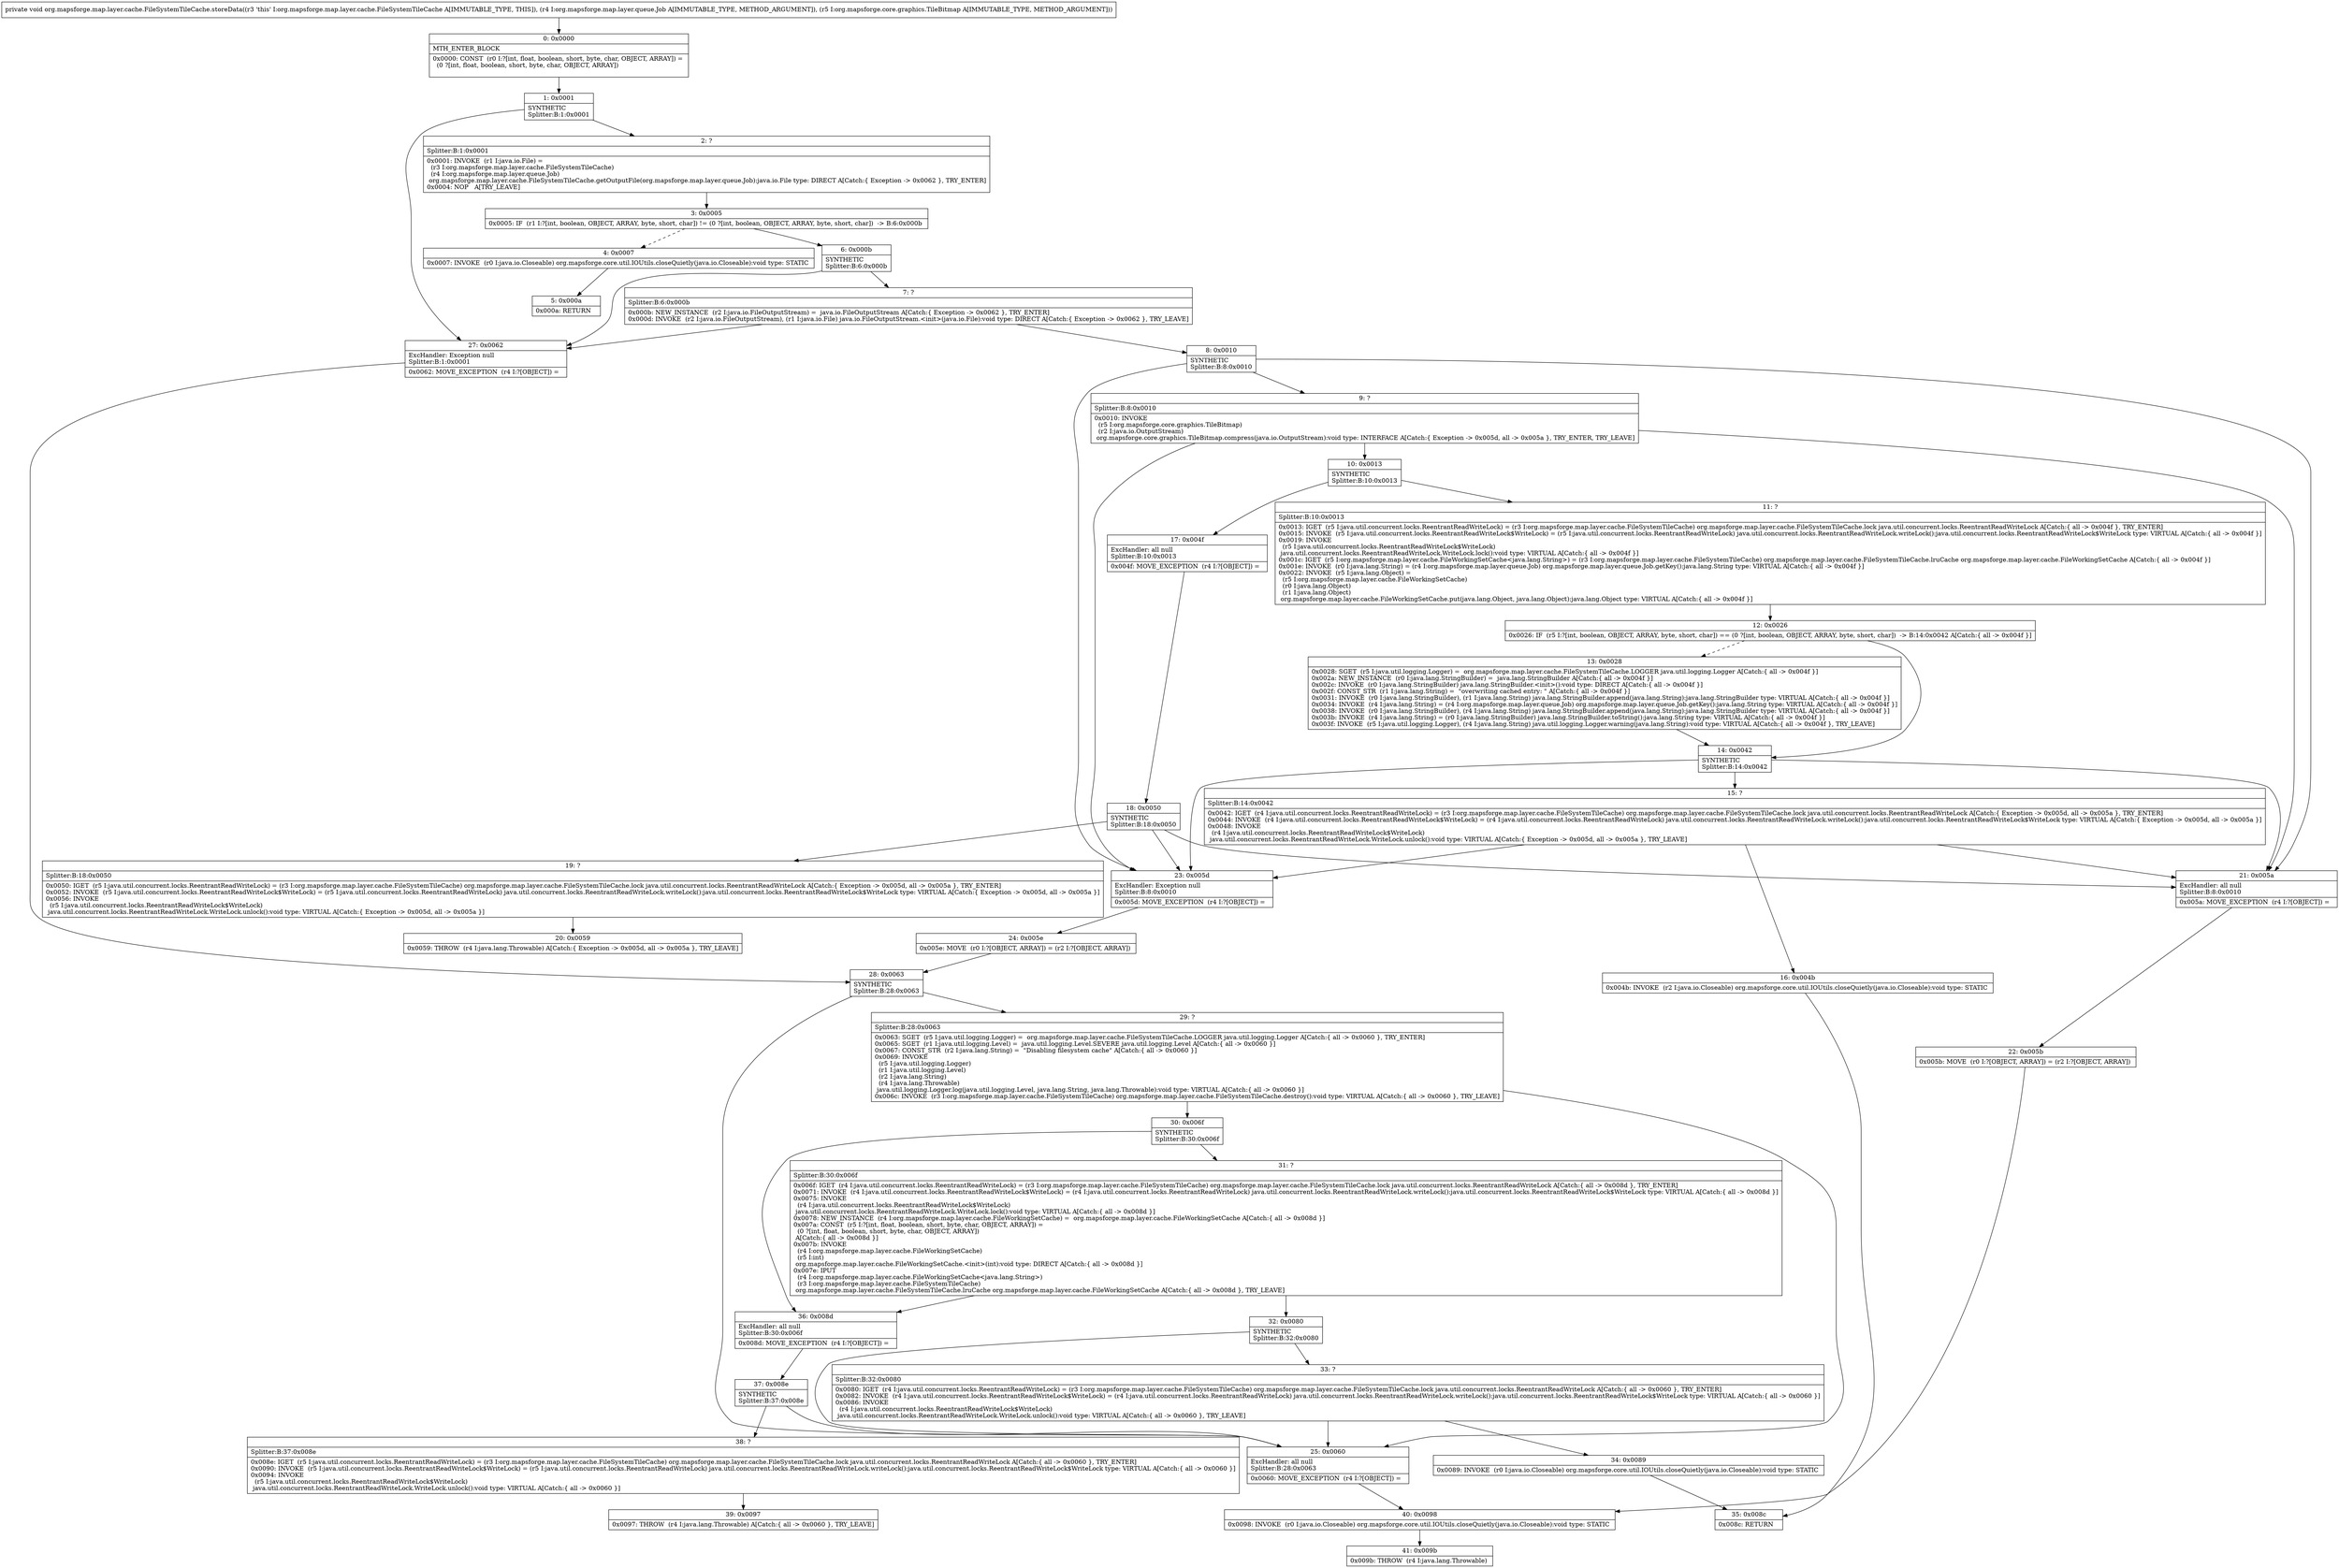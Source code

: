 digraph "CFG fororg.mapsforge.map.layer.cache.FileSystemTileCache.storeData(Lorg\/mapsforge\/map\/layer\/queue\/Job;Lorg\/mapsforge\/core\/graphics\/TileBitmap;)V" {
Node_0 [shape=record,label="{0\:\ 0x0000|MTH_ENTER_BLOCK\l|0x0000: CONST  (r0 I:?[int, float, boolean, short, byte, char, OBJECT, ARRAY]) = \l  (0 ?[int, float, boolean, short, byte, char, OBJECT, ARRAY])\l \l}"];
Node_1 [shape=record,label="{1\:\ 0x0001|SYNTHETIC\lSplitter:B:1:0x0001\l}"];
Node_2 [shape=record,label="{2\:\ ?|Splitter:B:1:0x0001\l|0x0001: INVOKE  (r1 I:java.io.File) = \l  (r3 I:org.mapsforge.map.layer.cache.FileSystemTileCache)\l  (r4 I:org.mapsforge.map.layer.queue.Job)\l org.mapsforge.map.layer.cache.FileSystemTileCache.getOutputFile(org.mapsforge.map.layer.queue.Job):java.io.File type: DIRECT A[Catch:\{ Exception \-\> 0x0062 \}, TRY_ENTER]\l0x0004: NOP   A[TRY_LEAVE]\l}"];
Node_3 [shape=record,label="{3\:\ 0x0005|0x0005: IF  (r1 I:?[int, boolean, OBJECT, ARRAY, byte, short, char]) != (0 ?[int, boolean, OBJECT, ARRAY, byte, short, char])  \-\> B:6:0x000b \l}"];
Node_4 [shape=record,label="{4\:\ 0x0007|0x0007: INVOKE  (r0 I:java.io.Closeable) org.mapsforge.core.util.IOUtils.closeQuietly(java.io.Closeable):void type: STATIC \l}"];
Node_5 [shape=record,label="{5\:\ 0x000a|0x000a: RETURN   \l}"];
Node_6 [shape=record,label="{6\:\ 0x000b|SYNTHETIC\lSplitter:B:6:0x000b\l}"];
Node_7 [shape=record,label="{7\:\ ?|Splitter:B:6:0x000b\l|0x000b: NEW_INSTANCE  (r2 I:java.io.FileOutputStream) =  java.io.FileOutputStream A[Catch:\{ Exception \-\> 0x0062 \}, TRY_ENTER]\l0x000d: INVOKE  (r2 I:java.io.FileOutputStream), (r1 I:java.io.File) java.io.FileOutputStream.\<init\>(java.io.File):void type: DIRECT A[Catch:\{ Exception \-\> 0x0062 \}, TRY_LEAVE]\l}"];
Node_8 [shape=record,label="{8\:\ 0x0010|SYNTHETIC\lSplitter:B:8:0x0010\l}"];
Node_9 [shape=record,label="{9\:\ ?|Splitter:B:8:0x0010\l|0x0010: INVOKE  \l  (r5 I:org.mapsforge.core.graphics.TileBitmap)\l  (r2 I:java.io.OutputStream)\l org.mapsforge.core.graphics.TileBitmap.compress(java.io.OutputStream):void type: INTERFACE A[Catch:\{ Exception \-\> 0x005d, all \-\> 0x005a \}, TRY_ENTER, TRY_LEAVE]\l}"];
Node_10 [shape=record,label="{10\:\ 0x0013|SYNTHETIC\lSplitter:B:10:0x0013\l}"];
Node_11 [shape=record,label="{11\:\ ?|Splitter:B:10:0x0013\l|0x0013: IGET  (r5 I:java.util.concurrent.locks.ReentrantReadWriteLock) = (r3 I:org.mapsforge.map.layer.cache.FileSystemTileCache) org.mapsforge.map.layer.cache.FileSystemTileCache.lock java.util.concurrent.locks.ReentrantReadWriteLock A[Catch:\{ all \-\> 0x004f \}, TRY_ENTER]\l0x0015: INVOKE  (r5 I:java.util.concurrent.locks.ReentrantReadWriteLock$WriteLock) = (r5 I:java.util.concurrent.locks.ReentrantReadWriteLock) java.util.concurrent.locks.ReentrantReadWriteLock.writeLock():java.util.concurrent.locks.ReentrantReadWriteLock$WriteLock type: VIRTUAL A[Catch:\{ all \-\> 0x004f \}]\l0x0019: INVOKE  \l  (r5 I:java.util.concurrent.locks.ReentrantReadWriteLock$WriteLock)\l java.util.concurrent.locks.ReentrantReadWriteLock.WriteLock.lock():void type: VIRTUAL A[Catch:\{ all \-\> 0x004f \}]\l0x001c: IGET  (r5 I:org.mapsforge.map.layer.cache.FileWorkingSetCache\<java.lang.String\>) = (r3 I:org.mapsforge.map.layer.cache.FileSystemTileCache) org.mapsforge.map.layer.cache.FileSystemTileCache.lruCache org.mapsforge.map.layer.cache.FileWorkingSetCache A[Catch:\{ all \-\> 0x004f \}]\l0x001e: INVOKE  (r0 I:java.lang.String) = (r4 I:org.mapsforge.map.layer.queue.Job) org.mapsforge.map.layer.queue.Job.getKey():java.lang.String type: VIRTUAL A[Catch:\{ all \-\> 0x004f \}]\l0x0022: INVOKE  (r5 I:java.lang.Object) = \l  (r5 I:org.mapsforge.map.layer.cache.FileWorkingSetCache)\l  (r0 I:java.lang.Object)\l  (r1 I:java.lang.Object)\l org.mapsforge.map.layer.cache.FileWorkingSetCache.put(java.lang.Object, java.lang.Object):java.lang.Object type: VIRTUAL A[Catch:\{ all \-\> 0x004f \}]\l}"];
Node_12 [shape=record,label="{12\:\ 0x0026|0x0026: IF  (r5 I:?[int, boolean, OBJECT, ARRAY, byte, short, char]) == (0 ?[int, boolean, OBJECT, ARRAY, byte, short, char])  \-\> B:14:0x0042 A[Catch:\{ all \-\> 0x004f \}]\l}"];
Node_13 [shape=record,label="{13\:\ 0x0028|0x0028: SGET  (r5 I:java.util.logging.Logger) =  org.mapsforge.map.layer.cache.FileSystemTileCache.LOGGER java.util.logging.Logger A[Catch:\{ all \-\> 0x004f \}]\l0x002a: NEW_INSTANCE  (r0 I:java.lang.StringBuilder) =  java.lang.StringBuilder A[Catch:\{ all \-\> 0x004f \}]\l0x002c: INVOKE  (r0 I:java.lang.StringBuilder) java.lang.StringBuilder.\<init\>():void type: DIRECT A[Catch:\{ all \-\> 0x004f \}]\l0x002f: CONST_STR  (r1 I:java.lang.String) =  \"overwriting cached entry: \" A[Catch:\{ all \-\> 0x004f \}]\l0x0031: INVOKE  (r0 I:java.lang.StringBuilder), (r1 I:java.lang.String) java.lang.StringBuilder.append(java.lang.String):java.lang.StringBuilder type: VIRTUAL A[Catch:\{ all \-\> 0x004f \}]\l0x0034: INVOKE  (r4 I:java.lang.String) = (r4 I:org.mapsforge.map.layer.queue.Job) org.mapsforge.map.layer.queue.Job.getKey():java.lang.String type: VIRTUAL A[Catch:\{ all \-\> 0x004f \}]\l0x0038: INVOKE  (r0 I:java.lang.StringBuilder), (r4 I:java.lang.String) java.lang.StringBuilder.append(java.lang.String):java.lang.StringBuilder type: VIRTUAL A[Catch:\{ all \-\> 0x004f \}]\l0x003b: INVOKE  (r4 I:java.lang.String) = (r0 I:java.lang.StringBuilder) java.lang.StringBuilder.toString():java.lang.String type: VIRTUAL A[Catch:\{ all \-\> 0x004f \}]\l0x003f: INVOKE  (r5 I:java.util.logging.Logger), (r4 I:java.lang.String) java.util.logging.Logger.warning(java.lang.String):void type: VIRTUAL A[Catch:\{ all \-\> 0x004f \}, TRY_LEAVE]\l}"];
Node_14 [shape=record,label="{14\:\ 0x0042|SYNTHETIC\lSplitter:B:14:0x0042\l}"];
Node_15 [shape=record,label="{15\:\ ?|Splitter:B:14:0x0042\l|0x0042: IGET  (r4 I:java.util.concurrent.locks.ReentrantReadWriteLock) = (r3 I:org.mapsforge.map.layer.cache.FileSystemTileCache) org.mapsforge.map.layer.cache.FileSystemTileCache.lock java.util.concurrent.locks.ReentrantReadWriteLock A[Catch:\{ Exception \-\> 0x005d, all \-\> 0x005a \}, TRY_ENTER]\l0x0044: INVOKE  (r4 I:java.util.concurrent.locks.ReentrantReadWriteLock$WriteLock) = (r4 I:java.util.concurrent.locks.ReentrantReadWriteLock) java.util.concurrent.locks.ReentrantReadWriteLock.writeLock():java.util.concurrent.locks.ReentrantReadWriteLock$WriteLock type: VIRTUAL A[Catch:\{ Exception \-\> 0x005d, all \-\> 0x005a \}]\l0x0048: INVOKE  \l  (r4 I:java.util.concurrent.locks.ReentrantReadWriteLock$WriteLock)\l java.util.concurrent.locks.ReentrantReadWriteLock.WriteLock.unlock():void type: VIRTUAL A[Catch:\{ Exception \-\> 0x005d, all \-\> 0x005a \}, TRY_LEAVE]\l}"];
Node_16 [shape=record,label="{16\:\ 0x004b|0x004b: INVOKE  (r2 I:java.io.Closeable) org.mapsforge.core.util.IOUtils.closeQuietly(java.io.Closeable):void type: STATIC \l}"];
Node_17 [shape=record,label="{17\:\ 0x004f|ExcHandler: all null\lSplitter:B:10:0x0013\l|0x004f: MOVE_EXCEPTION  (r4 I:?[OBJECT]) =  \l}"];
Node_18 [shape=record,label="{18\:\ 0x0050|SYNTHETIC\lSplitter:B:18:0x0050\l}"];
Node_19 [shape=record,label="{19\:\ ?|Splitter:B:18:0x0050\l|0x0050: IGET  (r5 I:java.util.concurrent.locks.ReentrantReadWriteLock) = (r3 I:org.mapsforge.map.layer.cache.FileSystemTileCache) org.mapsforge.map.layer.cache.FileSystemTileCache.lock java.util.concurrent.locks.ReentrantReadWriteLock A[Catch:\{ Exception \-\> 0x005d, all \-\> 0x005a \}, TRY_ENTER]\l0x0052: INVOKE  (r5 I:java.util.concurrent.locks.ReentrantReadWriteLock$WriteLock) = (r5 I:java.util.concurrent.locks.ReentrantReadWriteLock) java.util.concurrent.locks.ReentrantReadWriteLock.writeLock():java.util.concurrent.locks.ReentrantReadWriteLock$WriteLock type: VIRTUAL A[Catch:\{ Exception \-\> 0x005d, all \-\> 0x005a \}]\l0x0056: INVOKE  \l  (r5 I:java.util.concurrent.locks.ReentrantReadWriteLock$WriteLock)\l java.util.concurrent.locks.ReentrantReadWriteLock.WriteLock.unlock():void type: VIRTUAL A[Catch:\{ Exception \-\> 0x005d, all \-\> 0x005a \}]\l}"];
Node_20 [shape=record,label="{20\:\ 0x0059|0x0059: THROW  (r4 I:java.lang.Throwable) A[Catch:\{ Exception \-\> 0x005d, all \-\> 0x005a \}, TRY_LEAVE]\l}"];
Node_21 [shape=record,label="{21\:\ 0x005a|ExcHandler: all null\lSplitter:B:8:0x0010\l|0x005a: MOVE_EXCEPTION  (r4 I:?[OBJECT]) =  \l}"];
Node_22 [shape=record,label="{22\:\ 0x005b|0x005b: MOVE  (r0 I:?[OBJECT, ARRAY]) = (r2 I:?[OBJECT, ARRAY]) \l}"];
Node_23 [shape=record,label="{23\:\ 0x005d|ExcHandler: Exception null\lSplitter:B:8:0x0010\l|0x005d: MOVE_EXCEPTION  (r4 I:?[OBJECT]) =  \l}"];
Node_24 [shape=record,label="{24\:\ 0x005e|0x005e: MOVE  (r0 I:?[OBJECT, ARRAY]) = (r2 I:?[OBJECT, ARRAY]) \l}"];
Node_25 [shape=record,label="{25\:\ 0x0060|ExcHandler: all null\lSplitter:B:28:0x0063\l|0x0060: MOVE_EXCEPTION  (r4 I:?[OBJECT]) =  \l}"];
Node_27 [shape=record,label="{27\:\ 0x0062|ExcHandler: Exception null\lSplitter:B:1:0x0001\l|0x0062: MOVE_EXCEPTION  (r4 I:?[OBJECT]) =  \l}"];
Node_28 [shape=record,label="{28\:\ 0x0063|SYNTHETIC\lSplitter:B:28:0x0063\l}"];
Node_29 [shape=record,label="{29\:\ ?|Splitter:B:28:0x0063\l|0x0063: SGET  (r5 I:java.util.logging.Logger) =  org.mapsforge.map.layer.cache.FileSystemTileCache.LOGGER java.util.logging.Logger A[Catch:\{ all \-\> 0x0060 \}, TRY_ENTER]\l0x0065: SGET  (r1 I:java.util.logging.Level) =  java.util.logging.Level.SEVERE java.util.logging.Level A[Catch:\{ all \-\> 0x0060 \}]\l0x0067: CONST_STR  (r2 I:java.lang.String) =  \"Disabling filesystem cache\" A[Catch:\{ all \-\> 0x0060 \}]\l0x0069: INVOKE  \l  (r5 I:java.util.logging.Logger)\l  (r1 I:java.util.logging.Level)\l  (r2 I:java.lang.String)\l  (r4 I:java.lang.Throwable)\l java.util.logging.Logger.log(java.util.logging.Level, java.lang.String, java.lang.Throwable):void type: VIRTUAL A[Catch:\{ all \-\> 0x0060 \}]\l0x006c: INVOKE  (r3 I:org.mapsforge.map.layer.cache.FileSystemTileCache) org.mapsforge.map.layer.cache.FileSystemTileCache.destroy():void type: VIRTUAL A[Catch:\{ all \-\> 0x0060 \}, TRY_LEAVE]\l}"];
Node_30 [shape=record,label="{30\:\ 0x006f|SYNTHETIC\lSplitter:B:30:0x006f\l}"];
Node_31 [shape=record,label="{31\:\ ?|Splitter:B:30:0x006f\l|0x006f: IGET  (r4 I:java.util.concurrent.locks.ReentrantReadWriteLock) = (r3 I:org.mapsforge.map.layer.cache.FileSystemTileCache) org.mapsforge.map.layer.cache.FileSystemTileCache.lock java.util.concurrent.locks.ReentrantReadWriteLock A[Catch:\{ all \-\> 0x008d \}, TRY_ENTER]\l0x0071: INVOKE  (r4 I:java.util.concurrent.locks.ReentrantReadWriteLock$WriteLock) = (r4 I:java.util.concurrent.locks.ReentrantReadWriteLock) java.util.concurrent.locks.ReentrantReadWriteLock.writeLock():java.util.concurrent.locks.ReentrantReadWriteLock$WriteLock type: VIRTUAL A[Catch:\{ all \-\> 0x008d \}]\l0x0075: INVOKE  \l  (r4 I:java.util.concurrent.locks.ReentrantReadWriteLock$WriteLock)\l java.util.concurrent.locks.ReentrantReadWriteLock.WriteLock.lock():void type: VIRTUAL A[Catch:\{ all \-\> 0x008d \}]\l0x0078: NEW_INSTANCE  (r4 I:org.mapsforge.map.layer.cache.FileWorkingSetCache) =  org.mapsforge.map.layer.cache.FileWorkingSetCache A[Catch:\{ all \-\> 0x008d \}]\l0x007a: CONST  (r5 I:?[int, float, boolean, short, byte, char, OBJECT, ARRAY]) = \l  (0 ?[int, float, boolean, short, byte, char, OBJECT, ARRAY])\l A[Catch:\{ all \-\> 0x008d \}]\l0x007b: INVOKE  \l  (r4 I:org.mapsforge.map.layer.cache.FileWorkingSetCache)\l  (r5 I:int)\l org.mapsforge.map.layer.cache.FileWorkingSetCache.\<init\>(int):void type: DIRECT A[Catch:\{ all \-\> 0x008d \}]\l0x007e: IPUT  \l  (r4 I:org.mapsforge.map.layer.cache.FileWorkingSetCache\<java.lang.String\>)\l  (r3 I:org.mapsforge.map.layer.cache.FileSystemTileCache)\l org.mapsforge.map.layer.cache.FileSystemTileCache.lruCache org.mapsforge.map.layer.cache.FileWorkingSetCache A[Catch:\{ all \-\> 0x008d \}, TRY_LEAVE]\l}"];
Node_32 [shape=record,label="{32\:\ 0x0080|SYNTHETIC\lSplitter:B:32:0x0080\l}"];
Node_33 [shape=record,label="{33\:\ ?|Splitter:B:32:0x0080\l|0x0080: IGET  (r4 I:java.util.concurrent.locks.ReentrantReadWriteLock) = (r3 I:org.mapsforge.map.layer.cache.FileSystemTileCache) org.mapsforge.map.layer.cache.FileSystemTileCache.lock java.util.concurrent.locks.ReentrantReadWriteLock A[Catch:\{ all \-\> 0x0060 \}, TRY_ENTER]\l0x0082: INVOKE  (r4 I:java.util.concurrent.locks.ReentrantReadWriteLock$WriteLock) = (r4 I:java.util.concurrent.locks.ReentrantReadWriteLock) java.util.concurrent.locks.ReentrantReadWriteLock.writeLock():java.util.concurrent.locks.ReentrantReadWriteLock$WriteLock type: VIRTUAL A[Catch:\{ all \-\> 0x0060 \}]\l0x0086: INVOKE  \l  (r4 I:java.util.concurrent.locks.ReentrantReadWriteLock$WriteLock)\l java.util.concurrent.locks.ReentrantReadWriteLock.WriteLock.unlock():void type: VIRTUAL A[Catch:\{ all \-\> 0x0060 \}, TRY_LEAVE]\l}"];
Node_34 [shape=record,label="{34\:\ 0x0089|0x0089: INVOKE  (r0 I:java.io.Closeable) org.mapsforge.core.util.IOUtils.closeQuietly(java.io.Closeable):void type: STATIC \l}"];
Node_35 [shape=record,label="{35\:\ 0x008c|0x008c: RETURN   \l}"];
Node_36 [shape=record,label="{36\:\ 0x008d|ExcHandler: all null\lSplitter:B:30:0x006f\l|0x008d: MOVE_EXCEPTION  (r4 I:?[OBJECT]) =  \l}"];
Node_37 [shape=record,label="{37\:\ 0x008e|SYNTHETIC\lSplitter:B:37:0x008e\l}"];
Node_38 [shape=record,label="{38\:\ ?|Splitter:B:37:0x008e\l|0x008e: IGET  (r5 I:java.util.concurrent.locks.ReentrantReadWriteLock) = (r3 I:org.mapsforge.map.layer.cache.FileSystemTileCache) org.mapsforge.map.layer.cache.FileSystemTileCache.lock java.util.concurrent.locks.ReentrantReadWriteLock A[Catch:\{ all \-\> 0x0060 \}, TRY_ENTER]\l0x0090: INVOKE  (r5 I:java.util.concurrent.locks.ReentrantReadWriteLock$WriteLock) = (r5 I:java.util.concurrent.locks.ReentrantReadWriteLock) java.util.concurrent.locks.ReentrantReadWriteLock.writeLock():java.util.concurrent.locks.ReentrantReadWriteLock$WriteLock type: VIRTUAL A[Catch:\{ all \-\> 0x0060 \}]\l0x0094: INVOKE  \l  (r5 I:java.util.concurrent.locks.ReentrantReadWriteLock$WriteLock)\l java.util.concurrent.locks.ReentrantReadWriteLock.WriteLock.unlock():void type: VIRTUAL A[Catch:\{ all \-\> 0x0060 \}]\l}"];
Node_39 [shape=record,label="{39\:\ 0x0097|0x0097: THROW  (r4 I:java.lang.Throwable) A[Catch:\{ all \-\> 0x0060 \}, TRY_LEAVE]\l}"];
Node_40 [shape=record,label="{40\:\ 0x0098|0x0098: INVOKE  (r0 I:java.io.Closeable) org.mapsforge.core.util.IOUtils.closeQuietly(java.io.Closeable):void type: STATIC \l}"];
Node_41 [shape=record,label="{41\:\ 0x009b|0x009b: THROW  (r4 I:java.lang.Throwable) \l}"];
MethodNode[shape=record,label="{private void org.mapsforge.map.layer.cache.FileSystemTileCache.storeData((r3 'this' I:org.mapsforge.map.layer.cache.FileSystemTileCache A[IMMUTABLE_TYPE, THIS]), (r4 I:org.mapsforge.map.layer.queue.Job A[IMMUTABLE_TYPE, METHOD_ARGUMENT]), (r5 I:org.mapsforge.core.graphics.TileBitmap A[IMMUTABLE_TYPE, METHOD_ARGUMENT])) }"];
MethodNode -> Node_0;
Node_0 -> Node_1;
Node_1 -> Node_2;
Node_1 -> Node_27;
Node_2 -> Node_3;
Node_3 -> Node_4[style=dashed];
Node_3 -> Node_6;
Node_4 -> Node_5;
Node_6 -> Node_7;
Node_6 -> Node_27;
Node_7 -> Node_8;
Node_7 -> Node_27;
Node_8 -> Node_9;
Node_8 -> Node_23;
Node_8 -> Node_21;
Node_9 -> Node_10;
Node_9 -> Node_23;
Node_9 -> Node_21;
Node_10 -> Node_11;
Node_10 -> Node_17;
Node_11 -> Node_12;
Node_12 -> Node_13[style=dashed];
Node_12 -> Node_14;
Node_13 -> Node_14;
Node_14 -> Node_15;
Node_14 -> Node_23;
Node_14 -> Node_21;
Node_15 -> Node_16;
Node_15 -> Node_23;
Node_15 -> Node_21;
Node_16 -> Node_35;
Node_17 -> Node_18;
Node_18 -> Node_19;
Node_18 -> Node_23;
Node_18 -> Node_21;
Node_19 -> Node_20;
Node_21 -> Node_22;
Node_22 -> Node_40;
Node_23 -> Node_24;
Node_24 -> Node_28;
Node_25 -> Node_40;
Node_27 -> Node_28;
Node_28 -> Node_29;
Node_28 -> Node_25;
Node_29 -> Node_30;
Node_29 -> Node_25;
Node_30 -> Node_31;
Node_30 -> Node_36;
Node_31 -> Node_32;
Node_31 -> Node_36;
Node_32 -> Node_33;
Node_32 -> Node_25;
Node_33 -> Node_34;
Node_33 -> Node_25;
Node_34 -> Node_35;
Node_36 -> Node_37;
Node_37 -> Node_38;
Node_37 -> Node_25;
Node_38 -> Node_39;
Node_40 -> Node_41;
}


